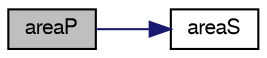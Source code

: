 digraph "areaP"
{
  bgcolor="transparent";
  edge [fontname="FreeSans",fontsize="10",labelfontname="FreeSans",labelfontsize="10"];
  node [fontname="FreeSans",fontsize="10",shape=record];
  rankdir="LR";
  Node190 [label="areaP",height=0.2,width=0.4,color="black", fillcolor="grey75", style="filled", fontcolor="black"];
  Node190 -> Node191 [color="midnightblue",fontsize="10",style="solid",fontname="FreeSans"];
  Node191 [label="areaS",height=0.2,width=0.4,color="black",URL="$a23878.html#abe5303df3cae17422fcfef1f59d520b6",tooltip="Particle surface area. "];
}
